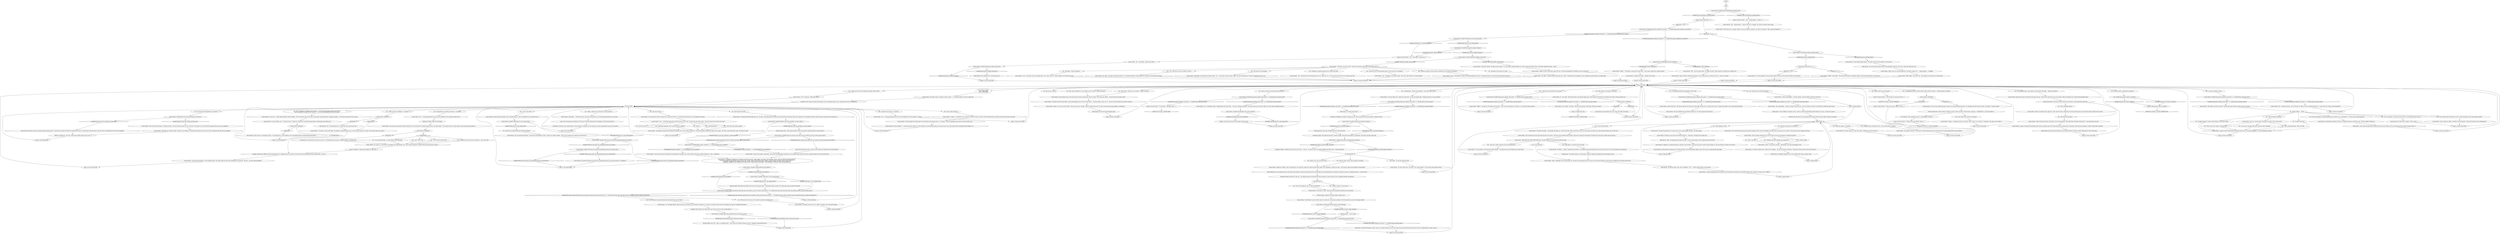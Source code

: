 # PLAZA / GASTON
# Florid and jolly, Gaston Martin is standing in a sunspot and loudly eating a giant ham sandwich.
# ==================================================
digraph G {
	  0 [label="START"];
	  1 [label="input"];
	  2 [label="Gaston Martin: Variable[\"plaza.rene_guardbooth_branc_said_its_do_or_die\"]"];
	  3 [label="Variable[\"plaza.rene_guardbooth_branc_said_its_do_or_die\"]", shape=diamond];
	  4 [label="!(Variable[\"plaza.rene_guardbooth_branc_said_its_do_or_die\"])", shape=diamond];
	  5 [label="Gaston Martin: IsKimHere()"];
	  6 [label="IsKimHere()", shape=diamond];
	  7 [label="!(IsKimHere())", shape=diamond];
	  8 [label="Gaston Martin: \"It is what it is, part of life really,\" he mumbles, only half-listening to you. \"But to know someone for 79 years, then one day they're just *gone*...\""];
	  9 [label="You: \"Tell me.\""];
	  10 [label="Gaston Martin: Variable[\"yard.hanged_boots_soles_inspected\"]"];
	  11 [label="Variable[\"yard.hanged_boots_soles_inspected\"]", shape=diamond];
	  12 [label="!(Variable[\"yard.hanged_boots_soles_inspected\"])", shape=diamond];
	  13 [label="Physical Instrument: Of course he didn't, flowers are for pansies. Stop wasting time with them."];
	  14 [label="You: \"Bye for now.\" [Leave.]"];
	  15 [label="You: \"Icebreaker, I plough through every ice sheet on my path.\""];
	  16 [label="Jump to: [Jeannie HUB]"];
	  17 [label="René Arnoux: \"You always confused her, couldn't let us be happy...\" He says with heavy resentment. \"Seduced her with your fancy words and *pastries*.\""];
	  18 [label="Gaston Martin: He looks at you for a moment and then speaks quietly. \"I took them for myself. Took them to remember that old cunt. Nobody knew him better than I did, and I want to remember that old cunt by something.\""];
	  19 [label="Jump to: [Gaston main HUB]"];
	  20 [label="Empathy: He finds comfort in the thought."];
	  21 [label="Gaston Martin: Gaston glumly stares at the shot put ball. Several seconds pass. Then he speaks: \"It's too late now, officer... you got back too late. René is gone.\""];
	  22 [label="Gaston Martin: \"The prick survived all the bullets, swords and explosions just to die of a heart attack...\" He sighs deeply. \"Ironic, isn't it -- even his own bitter little heart couldn't stand him.\""];
	  23 [label="You: \"Hey, I said I wouldn't do it, but I found you a new *boule*.\" (Hold out the ball.)"];
	  24 [label="You: \"It really wasn't bad.\""];
	  25 [label="Gaston Martin: He stares at you, aghast. \"What a waste...\""];
	  26 [label="René Arnoux: \"I don't mean to keep Gaston's tongue from your rectum, officer, but do you actually have any *police* business with us?\""];
	  27 [label="Gaston Martin: \"Ugh... thank you, officer.\" He looks at you with disgust. \"Please tell me there wasn't anything else?\""];
	  28 [label="Gaston Martin: Variable[\"plaza.gaston_altgreet_rene_dead\"]  or  Variable[\"plaza.rene_know_dead\"]"];
	  29 [label="Variable[\"plaza.gaston_altgreet_rene_dead\"]  or  Variable[\"plaza.rene_know_dead\"]", shape=diamond];
	  30 [label="!(Variable[\"plaza.gaston_altgreet_rene_dead\"]  or  Variable[\"plaza.rene_know_dead\"])", shape=diamond];
	  31 [label="You: (Whisper.) \"Kim, cheating in sports is *unacceptable*. I got this.\""];
	  32 [label="Reaction Speed: A glimmer of respect flashes in René's eyes."];
	  33 [label="Jump to: [Gaston main HUB]"];
	  34 [label="Gaston Martin: IsKimHere()"];
	  35 [label="IsKimHere()", shape=diamond];
	  36 [label="!(IsKimHere())", shape=diamond];
	  37 [label="Inland Empire: He will never play pétanque again."];
	  38 [label="Gaston main HUB"];
	  39 [label="Gaston Martin: \"René and I were both by her bedside when she...\" He pauses, searching for the right word."];
	  40 [label="René Arnoux: \"Died,\" he sharply fills the silence and adds: \"No use sugar-coating it. Won't bring her back, will it now?\""];
	  41 [label="You: \"Why do you think she was indecisive?\""];
	  42 [label="You: \"That's a bit odd.\""];
	  43 [label="You: \"I offer my sincere condolences.\" (Conclude.)"];
	  44 [label="Jump to: [The Dead Renés]"];
	  45 [label="Jump to: [Gaston main HUB]"];
	  46 [label="You: \"I suggest naming it 'Gaston's Shit Sandwich', that's what I think.\""];
	  47 [label="Jump to: [Gaston main HUB]"];
	  48 [label="Gaston Martin: \"FUCK OFF, it's mine!\" He jerks away, immediately startled by his own reaction."];
	  49 [label="Perception (Sight): The sandwich looks like a culinary wonder, well made and abundant in components. The author sure knew their craft."];
	  50 [label="Reaction Speed: ... and it's gone."];
	  51 [label="Gaston Martin: CancelTask(\"TASK.ask_rene_about_the_photograph_found_in_his_booth_canceled\")--[[ Variable[ ]]"];
	  52 [label="Gaston Martin: \"We knew her, alright...\" His friendly face lights up. \"Lived on the same street our entire lives, just two houses apart. The three of us have been best friends since we were four.\""];
	  53 [label="René Arnoux: \"We were just boys, then. This was different. *You*...\" The tall veteran looks at you and nods."];
	  54 [label="René Arnoux: \"No point starting this all over again, for the thousandth and the first time. Especially when we have company.\" He turns to you: \"Officer?\""];
	  55 [label="Gaston Martin: \"Guess he was about to head home, 'cause when the dockworkers found him he was wearing civilian clothes and not the cockatoo uniform I saw him in all the time.\""];
	  56 [label="Gaston Martin: \"Well, you took one of them.\" He shakes his head. \"Still can't believe he gave it to you, but that's how rigid he was. Once the offer carelessly left his lips it was irrefutable...\""];
	  57 [label="Gaston Martin: \"Maybe it's time to slow down, enjoy life a bit?\" He smiles apologetically. \"Anything I can do to assist you?\""];
	  58 [label="Gaston Martin: \"I guess it doesn't really matter anymore. You do what you have to, like the rest of us... So how can I help?\""];
	  59 [label="Gaston Martin: \"Oh, okay...\" He seems to edge away from you. \"It's perfectly alright. No harm done and it's really none of my business anyway.\""];
	  60 [label="Gaston Martin: Variable[\"plaza.gaston_altgreet_rene_dead\"]  or  Variable[\"plaza.rene_know_dead\"]"];
	  61 [label="Variable[\"plaza.gaston_altgreet_rene_dead\"]  or  Variable[\"plaza.rene_know_dead\"]", shape=diamond];
	  62 [label="!(Variable[\"plaza.gaston_altgreet_rene_dead\"]  or  Variable[\"plaza.rene_know_dead\"])", shape=diamond];
	  63 [label="Gaston Martin: \"No,\" he replies quickly. \"René was the most stubborn man in Revachol. Nothing you or I could say would ever *push* him to do anything. The man was completely immovable.\""];
	  64 [label="You: \"You're right, that's none of our business.\""];
	  65 [label="Kim Kitsuragi: \"That was nice,\" the lieutenant smiles. \"A small thing for us, but invaluable to him. He probably didn't even know René had the photo.\""];
	  66 [label="Gaston Martin: \"I just don't know anymore... about anything really.\" He slowly shakes his head, then remembers your presence. \"But you... you must need something?\""];
	  67 [label="You: \"Wait, Insulindian Lillies?\""];
	  68 [label="Jump to: [Gaston Martin: \"\"Life... *mnjam-mnjam*... doesn't n...\"]"];
	  69 [label="Gaston Martin: \"I have really outdone myself...\" He takes a bite out of his sandwich. \"This is divine.\""];
	  70 [label="Gaston Martin: \"It... isn't right.\" The old man doesn't even bother looking away. \"René wanted to be buried in his uniform. But I guess it doesn't matter now...\""];
	  71 [label="Jump to: [Gaston main HUB]"];
	  72 [label="Logic: You're not gonna get anything out of this guy. If the old carabineer knew something, it will be buried with him."];
	  73 [label="Jump to: [Gaston Martin: \"\"Let me think...\" He looks at the c...\"]"];
	  74 [label="You: \"So you both know her?\""];
	  75 [label="You: \"Sorry, but I *really* wanted to just ask some questions.\""];
	  76 [label="Gaston Martin: \"Heck,\" he says with a chuckle. \"*Technically* we're both still engaged to her.\""];
	  77 [label="Gaston Martin: \"Of course, officer,\" he says with a smile. \"Memories are all we have left.\""];
	  78 [label="You: \"Something mean?\""];
	  79 [label="Inland Empire: Host almighty, he's a total bummer now!"];
	  80 [label="Gaston Martin: Variable[\"TASK.report_to_the_tribunal_done\"]"];
	  81 [label="Variable[\"TASK.report_to_the_tribunal_done\"]", shape=diamond];
	  82 [label="!(Variable[\"TASK.report_to_the_tribunal_done\"])", shape=diamond];
	  83 [label="Jump to: [Gaston main HUB]"];
	  84 [label="You: \"The fuel oil was an environmental hazard. I had to get rid of it somehow.\""];
	  85 [label="You: \"Do you think our conversation about his job pushed him to go out there?\""];
	  86 [label="Jump to: [Gaston main HUB]"];
	  87 [label="Jump to: [Gaston main HUB]"];
	  88 [label="Gaston Martin: \"I'm sorry, officer, I just...\" He dries his eyes. \"Thank you, *thank you* for this little memorabilia. It really means the world to me.\""];
	  89 [label="You: \"I'm not afraid of dying -- I'm only afraid of not really living.\""];
	  90 [label="Gaston Martin: \"Yes?\" he looks up. \"What about, René?\""];
	  91 [label="Inland Empire: But you feel the dried flower in your hand somehow still *does* matter. Although not to this sad old man."];
	  92 [label="Gaston Martin: \"It is such a pleasure to see you again, officer. How may I aid the Citizens Militia on this fine day?\""];
	  93 [label="You: \"Tell me, what do you know about the dead man?\""];
	  95 [label="Gaston Martin: \"Life... *mnjam-mnjam*... doesn't need to be a struggle.\" He covers his mouth to hide a burp."];
	  96 [label="Jump to: [The Dead Renés]"];
	  97 [label="Jump to: [Gaston Martin: \"\"What do you mean, officer?\" He loo...\"]"];
	  98 [label="Gaston Martin: \"Departed,\" his partner finishes his sentence, then chuckles: \"Until the very end she couldn't decide between us. The most indecisive woman I've ever met.\""];
	  99 [label="Composure: He is trying to retain his jolly façade, but the underlying sadness casts a deep shadow over his wrinkled face."];
	  100 [label="Gaston Martin: \"I repeat -- an *absolute* cunt.\" He turns to look at the crater. \"Even his old army buddies didn't want him around. He was like an old viper.\""];
	  101 [label="Gaston Martin: \"Oh... sorry, officer... What do you want?\""];
	  102 [label="Jump to: [Gaston main HUB]"];
	  103 [label="Gaston Martin: \"Oh...\" He doesn't look up. \"Good. Good for you, officer. I'm just wondering if René ever... never mind. Can I help you with something?\""];
	  104 [label="Reaction Speed: Wait... did he push himself to prove he can pull his weight and doesn't need hand-outs?"];
	  105 [label="Perception (Smell): And *then* it hits you -- the brilliant bastard has drenched the entire sandwich in honey mustard. That's incredibly decadent. And delicious."];
	  106 [label="Gaston Martin: \"Sweet sweet Jeannie...\" He nods, smiling. \"Ask away officer, I knew her all my life.\""];
	  107 [label="You: \"Why didn't he like them?\""];
	  108 [label="Gaston Martin: \"She died of pneumonia two winters ago. It was a quiet passage. Peaceful.\" He smiles faintly."];
	  109 [label="Gaston Martin: \"She was always leaving one of us for the other, but never long enough to actually get married.\""];
	  110 [label="You: \"Was he really that bad?\""];
	  111 [label="You: \"How did he die exactly?\""];
	  112 [label="Gaston Martin: Variable[\"plaza.ene_took_the_setting_sun_from_rene\"]"];
	  113 [label="Variable[\"plaza.ene_took_the_setting_sun_from_rene\"]", shape=diamond];
	  114 [label="!(Variable[\"plaza.ene_took_the_setting_sun_from_rene\"])", shape=diamond];
	  115 [label="Jump to: [The Dead Renés]"];
	  116 [label="Jump to: [Gaston main HUB]"];
	  117 [label="Jump to: [Gaston main HUB]"];
	  118 [label="You: \"Looks delicious.\" (Point to the sandwich.) \"Can I have a bite of that?\""];
	  119 [label="Electrochemistry: You can barely hear him. The sweet smell of pickles in harmony with garlic butter and marinated onions emanating from the sandwich is driving your mind in a singular direction -- it must be yours."];
	  120 [label="You: \"Firewalker. I walk in the flames.\""];
	  121 [label="Jump to: [The Dead Renés]"];
	  122 [label="You: \"The irony isn't lost on me, but I wanted to ask about something else.\""];
	  123 [label="Jump to: [Gaston Martin: \"\"What do you mean, officer?\" He loo...\"]"];
	  124 [label="Gaston Martin: Variable[\"plaza.gaston_endurance_hunger_\"]"];
	  125 [label="Variable[\"plaza.gaston_endurance_hunger_\"]", shape=diamond];
	  126 [label="!(Variable[\"plaza.gaston_endurance_hunger_\"])", shape=diamond];
	  127 [label="Jump to: [Empathy: \"Despite their differences these men...\"]"];
	  128 [label="You: \"Nothing wrong with weighing your options first.\""];
	  129 [label="Gaston Martin: Variable[\"plaza.gaston_altgreet_tribunal\"]"];
	  130 [label="Variable[\"plaza.gaston_altgreet_tribunal\"]", shape=diamond];
	  131 [label="!(Variable[\"plaza.gaston_altgreet_tribunal\"])", shape=diamond];
	  132 [label="You: \"Shame, I didn't get to ask him how to turn back time.\""];
	  133 [label="Gaston Martin: \"She was René's first girl, back when the prick was sixteen.\" He looks at the carabineer almost gently. \"They were courting till he decided he'd rather die for some great *idéal* than just be hap---\""];
	  134 [label="Gaston Martin: \"Oh, officer...\" Gaston is unfazed by the outburst. \"It already got ugly nearly eighty years ago when the three of us were just learning to walk and talk.\""];
	  135 [label="Pain Threshold: A quick grimace of pain passes over René's features, but he immediately regains control. His face now a dispassionate mask again."];
	  136 [label="Gaston Martin: IsKimHere()"];
	  137 [label="IsKimHere()", shape=diamond];
	  138 [label="!(IsKimHere())", shape=diamond];
	  139 [label="Gaston Martin: \"We all got to go some time, officer. Everyone I love is already there. Probably waiting for me.\" He smiles faintly. \"I'm not afraid to die. It's been a good run and I really miss my friends...\""];
	  140 [label="Gaston Martin: Variable[\"plaza.gaston_altgreet_rene_dead\"]  or  Variable[\"plaza.rene_know_dead\"]"];
	  141 [label="Variable[\"plaza.gaston_altgreet_rene_dead\"]  or  Variable[\"plaza.rene_know_dead\"]", shape=diamond];
	  142 [label="!(Variable[\"plaza.gaston_altgreet_rene_dead\"]  or  Variable[\"plaza.rene_know_dead\"])", shape=diamond];
	  143 [label="Gaston Martin: Variable[\"plaza.gaston_altgreet_rene_dead\"]  or  Variable[\"plaza.rene_know_dead\"]"];
	  144 [label="Variable[\"plaza.gaston_altgreet_rene_dead\"]  or  Variable[\"plaza.rene_know_dead\"]", shape=diamond];
	  145 [label="!(Variable[\"plaza.gaston_altgreet_rene_dead\"]  or  Variable[\"plaza.rene_know_dead\"])", shape=diamond];
	  146 [label="Gaston Martin: \"Apocalypse?\" He backs away, visibly worried. \"I uh... I don't know, what this means, officer. I'm sorry. But thank you! I'm here to cooperate any way I can.\""];
	  147 [label="Gaston Martin: Variable[\"plaza.gaston_perceptionsight_sandwich\"]"];
	  148 [label="Variable[\"plaza.gaston_perceptionsight_sandwich\"]", shape=diamond];
	  149 [label="!(Variable[\"plaza.gaston_perceptionsight_sandwich\"])", shape=diamond];
	  150 [label="You: \"Please, man, can I just have a bite?\""];
	  151 [label="Logic: Did he feel like he *has* to prove he can still pull his weight? Doesn't need hand-outs?"];
	  152 [label="Gaston Martin: IsKimHere()"];
	  153 [label="IsKimHere()", shape=diamond];
	  154 [label="!(IsKimHere())", shape=diamond];
	  155 [label="You: \"I want to go over few more things about René, if that's okay?\""];
	  156 [label="Kim Kitsuragi: The lieutenant gives you a long, slow shake of his head."];
	  157 [label="Gaston Martin: \"She could never make up her mind about anything. What to have for breakfast, favourite colour or which one of us to marry.\" The look in his eyes is happy and distant."];
	  158 [label="You: \"Some right-wing royalist slogan?\""];
	  159 [label="Gaston Martin: \"'In Guillaume's time you'd have been shot without a trial'. That's what he said to me.\" The old man gathers himself and wipes his eyes again. \"He lived a cunt and he died a cunt. Let's leave it at that.\""];
	  160 [label="Jump to: [Gaston main HUB]"];
	  161 [label="Gaston Martin: \"Yes, yes... and the taste?\" He leans even closer. \"How was the taste?\""];
	  162 [label="You: \"Taste? I just ate it, forgot to check the taste.\""];
	  163 [label="You: \"*Please*, friend, let's just share it.\""];
	  164 [label="Gaston Martin: Variable[\"XP.gaston_said_rene_guardjob_is_evrarts_charity\"]"];
	  165 [label="Variable[\"XP.gaston_said_rene_guardjob_is_evrarts_charity\"]", shape=diamond];
	  166 [label="!(Variable[\"XP.gaston_said_rene_guardjob_is_evrarts_charity\"])", shape=diamond];
	  167 [label="Physical Instrument: Doesn't matter?! Integrity in sports *doesn't matter*?! Hold me back, sonny-Jim... GODDAMNIT, it's *all* that matters!!!"];
	  168 [label="Gaston Martin: The old man stares at the flower, then sighs and says: \"René wasn't really what you'd call a botanist, officer. And believe me, he didn't like Insulindian Lilies.\""];
	  169 [label="Gaston Martin: \"I uh...\" He rubs his chin, not knowing what to say. \"That's nice. Uh... If I'm in your way, I'll move! Or can I help in any way?\""];
	  170 [label="Jump to: [Gaston Martin: \"\"Oh? The goal is to throw your *bou...\"]"];
	  171 [label="René Arnoux: He suddenly remembers *you* are still there, falls silent, and turns away."];
	  172 [label="You: \"Gone? Gone where?\""];
	  173 [label="Gaston Martin: \"Yes. I... I loved that angry prick. He didn't deserve it, but I did.\" He wipes his eyes with a sleeve. \"You know what his last words to me were?\""];
	  174 [label="Kim Kitsuragi: \"Yes.\" The lieutenant nods. \"We are both very sorry for your loss.\""];
	  175 [label="Gaston Martin: Variable[\"plaza.gaston_altgreet_rene_dead\"]  or  Variable[\"plaza.rene_know_dead\"]"];
	  176 [label="Variable[\"plaza.gaston_altgreet_rene_dead\"]  or  Variable[\"plaza.rene_know_dead\"]", shape=diamond];
	  177 [label="!(Variable[\"plaza.gaston_altgreet_rene_dead\"]  or  Variable[\"plaza.rene_know_dead\"])", shape=diamond];
	  178 [label="You: \"I wanted to ask you about the Union again.\""];
	  179 [label="You: \"Okay... I'm not that hungry anyway.\""];
	  180 [label="Reaction Speed: That means the uniform could still be in the guard booth -- something to keep in mind if you *really* plan to give yourself to Revachol."];
	  181 [label="Gaston Martin: \"Guess he was about to head home. The dockworkers found him in his civilian clothes and not the cockatoo uniform you... ugh... confiscated.\""];
	  182 [label="Gaston Martin: IsKimHere()"];
	  183 [label="IsKimHere()", shape=diamond];
	  184 [label="!(IsKimHere())", shape=diamond];
	  185 [label="You: \"Where is René?\"\n\"Wait, is René dead?\"\n\"Wait, is René dead?\""];
	  186 [label="You: \"Sounds like this is between you two. I have other matters to address.\""];
	  187 [label="You: Do not intervene."];
	  188 [label="Jeannie HUB"];
	  189 [label="Jump to: [The Dead Renés]"];
	  190 [label="Gaston Martin: \"Ghost of the past.\" The old man removes his hat and sea wind ruffles his grey hair. \"Everyone in this story is already dead, officer. I don't wanna talk about them.\""];
	  191 [label="Gaston Martin: \"Uh... *everything* really. I probably knew him better than...\" He stops, realizing something. \"You meant the teacup in the tree, didn't you? I don't know anything about him.\""];
	  192 [label="You: \"It was (*burp*) great! Nutritious as fuck! I could go all night on one of these pocket rockets!\""];
	  193 [label="Gaston Martin: \"I guess you don't really need taste buds for police work.\" He looks disappointed. \"Is there anything else, officer?\""];
	  194 [label="René Arnoux: \"The only one you have.\""];
	  195 [label="Gaston Martin: \"Oh...\" He glances at the burnt writing. \"Of course. I didn't think of it. Good job officer!\""];
	  196 [label="Gaston Martin: \"I'm glad to assist you if I can, officer,\" he replies, voice tired and breaking."];
	  197 [label="Jump to: [Gaston main HUB]"];
	  198 [label="Gaston Martin: \"Let me see...\" Gaston takes the photo, hands trembling. \"This was 60 years ago! We all went to that parade. Young René looks so happy and Jeannie...\" Eyes blurry with tears, he has to stop."];
	  199 [label="Empathy: Despite their differences these men played such a significant part in each other's lives that now that one of them is gone, the other feels... just lost."];
	  200 [label="You: \"I don't want to die.\""];
	  201 [label="Gaston Martin: Variable[\"TASK.report_to_the_tribunal_done\"]"];
	  202 [label="Variable[\"TASK.report_to_the_tribunal_done\"]", shape=diamond];
	  203 [label="!(Variable[\"TASK.report_to_the_tribunal_done\"])", shape=diamond];
	  204 [label="Gaston Martin: \"Hello, officer.\" He turns to you. \"How might I be of assistance on this fine day?\""];
	  205 [label="You: \"Hey, Gaston. No comment on the duds?\""];
	  206 [label="You: \"You mentioned Jeanne-Marie Beaulieu. Who is that?\""];
	  207 [label="You: \"What happened to her?\""];
	  208 [label="The Dead Renés"];
	  209 [label="Perception (Sight): In addition to the obvious slice of ham -- a fat one -- you notice a brim of a tomato peeking from below. And... is that mayonnaise?"];
	  210 [label="Gaston Martin: Variable[\"plaza.rene_reaction_rene_died_cause_he_wanted_to_prove_he_doesnt_need_charity\"]"];
	  211 [label="Variable[\"plaza.rene_reaction_rene_died_cause_he_wanted_to_prove_he_doesnt_need_charity\"]", shape=diamond];
	  212 [label="!(Variable[\"plaza.rene_reaction_rene_died_cause_he_wanted_to_prove_he_doesnt_need_charity\"])", shape=diamond];
	  213 [label="Jump to: [The Dead Renés]"];
	  214 [label="Conceptualization: Aeons ago. Probably when you were still a child."];
	  215 [label="Gaston Martin: \"It is what it is... part of life,\" he mumbles, only half-listening to you. \"But to know someone for 79 years, then one day they're just *gone*...\""];
	  216 [label="You: \"I'm not afraid of death either.\""];
	  217 [label="You: \"What are the rules of this game?\""];
	  218 [label="Jump to: [Jeannie HUB]"];
	  219 [label="Gaston Martin: \"*Mon dieu*, officer!\" He looks at your wounds. \"It is worse than I thought! Believe me, I know all about that kind of pain, I've had hip trouble for the past... week.\""];
	  220 [label="Gaston Martin: His voice trembles. \"...a-and she never lost sight of it. And I thought if the most beautiful being in the world can love him, then there must be something worth holding on to...\""];
	  221 [label="Jump to: [Gaston main HUB]"];
	  222 [label="Jump to: [Gaston main HUB]"];
	  223 [label="Gaston Martin: Variable[\"plaza.rene_reaction_rene_died_cause_he_wanted_to_prove_he_doesnt_need_charity\"]  or  Variable[\"plaza.rene_logic_rene_died_cause_he_wanted_to_prove_he_doesnt_need_charity\"]"];
	  224 [label="Variable[\"plaza.rene_reaction_rene_died_cause_he_wanted_to_prove_he_doesnt_need_charity\"]  or  Variable[\"plaza.rene_logic_rene_died_cause_he_wanted_to_prove_he_doesnt_need_charity\"]", shape=diamond];
	  225 [label="!(Variable[\"plaza.rene_reaction_rene_died_cause_he_wanted_to_prove_he_doesnt_need_charity\"]  or  Variable[\"plaza.rene_logic_rene_died_cause_he_wanted_to_prove_he_doesnt_need_charity\"])", shape=diamond];
	  226 [label="You: \"It was over so quickly I didn't get a chance to form an opinion.\""];
	  227 [label="Jump to: [The Dead Renés]"];
	  228 [label="Gaston Martin: Variable[\"plaza.gaston_greeting_done\"]"];
	  229 [label="Variable[\"plaza.gaston_greeting_done\"]", shape=diamond];
	  230 [label="!(Variable[\"plaza.gaston_greeting_done\"])", shape=diamond];
	  231 [label="Jump to: [Gaston main HUB]"];
	  232 [label="Jump to: [Gaston main HUB]"];
	  233 [label="Gaston Martin: \"Actually never mind... Wouldn't be the same...\""];
	  234 [label="Jump to: [Gaston main HUB]"];
	  235 [label="Gaston Martin: \"Well... technically *you* stole her from *me*, because we'd been pretty close ever since you two had that falling out over the ink you spilled over her pretty yellow dress...\""];
	  236 [label="Gaston Martin: \"The prick is gone,\" he replies, trying to smile. \"I... I can barely believe it, but he's really gone.\""];
	  237 [label="Gaston Martin: \"Well, officer, what did you think?\" The jolly man leans forward, excited to hear your opinion."];
	  238 [label="You: \"You're not hearing me, man. I *need* the sandwich!\""];
	  239 [label="You: \"I'm obliged by the law to tell you there's been a breach of *ethics*.\" (Wink and point to the balls.)"];
	  240 [label="Gaston Martin: \"Oh, uh... Well thank you, officer. It certainly lightened the mood.\" He laughs nervously. \"Very cosy, like a little street fair almost.\""];
	  241 [label="Jump to: [The Dead Renés]"];
	  242 [label="Gaston Martin: \"What is... actually never mind.\" He smiles a clever smile \"I'm sure there's *something* I can help you with, officer.\""];
	  243 [label="Rhetoric: Teacup? Oh, because of the ceramic armour. Clever."];
	  244 [label="Jump to: [Gaston main HUB]"];
	  245 [label="René Arnoux: \"Do not *defile* her memory, Gaston.\" There's an almost imperceptibly small tremble in his voice. \"Let her rest in peace.\""];
	  246 [label="René Arnoux: \"You stole her from me,\" René repeats, trying to steady his breathing and still clutching his chest."];
	  247 [label="Gaston Martin: Variable[\"TASK.light_graffito_on_fire_done\"]"];
	  248 [label="Variable[\"TASK.light_graffito_on_fire_done\"]", shape=diamond];
	  249 [label="!(Variable[\"TASK.light_graffito_on_fire_done\"])", shape=diamond];
	  250 [label="Gaston Martin: \"Officer...\" he looks up, all wrinkled, old and small. \"I just can't do this right now. The Union... it just doesn't matter anymore.\""];
	  251 [label="You: \"It was a sandwich, I don't know what to tell you. I was hungry and now I'm not.\""];
	  252 [label="Gaston Martin: Variable[\"plaza.gaston_altgreet_rene_dead\"]  or  Variable[\"plaza.gaston_altgreet_rene_uniform\"]"];
	  253 [label="Variable[\"plaza.gaston_altgreet_rene_dead\"]  or  Variable[\"plaza.gaston_altgreet_rene_uniform\"]", shape=diamond];
	  254 [label="!(Variable[\"plaza.gaston_altgreet_rene_dead\"]  or  Variable[\"plaza.gaston_altgreet_rene_uniform\"])", shape=diamond];
	  255 [label="firstsandwich"];
	  256 [label="You: \"That he's sorry?\""];
	  257 [label="You: \"I'm pretty much on my wait out myself too... can't wait to die!\""];
	  258 [label="Jump to: [Gaston Martin: \"\"Oh... sorry, officer... What do yo...\"]"];
	  259 [label="Gaston Martin: \"This... this isn't right, officer.\" He shakes his head. \"René wanted to be buried in his uniform, but...\""];
	  260 [label="Gaston Martin: \"Officer...\" The jolliness is gone from Gaston's face. \"Care to play a game with a lonely old man?\""];
	  261 [label="Gaston Martin: \"Oh, sweet Jeannie...\" He gets a dreamy look in his eyes. \"She was the finest woman in all of Revachol. Maybe the entire world.\""];
	  262 [label="Gaston Martin: \"Sure, officer.\" He nods. \"It's better for  René's flickering ticker too. Not that he'd ever admit anything there needs tinkering.\""];
	  263 [label="You: \"Do you know what happened to his medals?\""];
	  264 [label="Gaston Martin: Variable[\"plaza.gaston_altgreet_third_day\"]"];
	  265 [label="Variable[\"plaza.gaston_altgreet_third_day\"]", shape=diamond];
	  266 [label="!(Variable[\"plaza.gaston_altgreet_third_day\"])", shape=diamond];
	  267 [label="You: \"Policeman of the state yet to come.\""];
	  268 [label="You: \"Very nourishing. Thank you!\""];
	  269 [label="Reaction Speed: 'Do or die -- there is no middle ground' -- that's what you told René. Perhaps he wasn't *completely* immovable after all?"];
	  270 [label="You: \"Something forgettable, like 'See you tomorrow' probably?\""];
	  271 [label="You: \"Let's talk some more about Jeanne-Marie.\""];
	  272 [label="Jump to: [Jeannie HUB]"];
	  273 [label="Gaston Martin: \"Sure, officer.\" He smiles. \"They are the good guys around here. What do you need?\""];
	  274 [label="You: \"What? Was he killed during the mercenary tribunal?\""];
	  275 [label="Gaston Martin: Variable[\"TASK.report_to_the_tribunal_done\"]"];
	  276 [label="Variable[\"TASK.report_to_the_tribunal_done\"]", shape=diamond];
	  277 [label="!(Variable[\"TASK.report_to_the_tribunal_done\"])", shape=diamond];
	  278 [label="You: \"Too bad René's gone, I was hoping to ask him about May bells...\" (Hold out the flower.)"];
	  279 [label="Gaston Martin: \"I guess in the end the Insulindian Lillies were just another piece of the Old Insulinde, the royalists had to surrender to the Mazovian insurgents. It doesn't really matter anymore.\""];
	  280 [label="Gaston Martin: \"Officer!\" He exclaims. \"The mere sight of police in Martinaise makes me feel safer already. How can I help you?\""];
	  281 [label="René Arnoux: \"Yes, that's what you need, Gaston. More padding on that fat ass of yours. I hope your heart gives out.\""];
	  282 [label="Endurance: No worries, just a small setback. *Movere tempore*, kingsman. For the tenacious no road is impassable. Just got to stay moving."];
	  283 [label="You: \"Did you love him?\""];
	  284 [label="Gaston Martin: Gaston sighs and mumbles, more to himself than you: \"Hell, most likely. He was an absolute cunt...\""];
	  285 [label="Gaston Martin: \"*Mon dieu*, you set it on fire!\" He looks at the plaza. \"What kind of a policeman are you?\""];
	  286 [label="Jump to: [Gaston main HUB]"];
	  287 [label="You: \"Truly a masterpiece of modern gastronomy. Or should I say... *GASTONomy*.\" (Give the man an approving wink.)"];
	  288 [label="You: \"*Very* nourishing indeed.\" (Rub your belly.)"];
	  289 [label="Gaston Martin: DayCount() >= 5"];
	  290 [label="DayCount() >= 5", shape=diamond];
	  291 [label="!(DayCount() >= 5)", shape=diamond];
	  292 [label="René Arnoux: \"When the dissidents come to *rape* our country, he hides, but try to get a bite of his dear sandwich and he gets claws? You're a special kind of a vermin, Gaston.\""];
	  293 [label="Gaston Martin: \"Sorry, officer, I'm sorry, I didn't mean it in a bad way,\" he continues cautiously. \"But the sandwich is mine, I'm not gonna share it.\""];
	  294 [label="Gaston Martin: \"Believe me, officer, I wish I could help you, but I need this sandwich to keep my blood sugar stable.\" He's squirming, avoiding your gaze. \"In my age you need to pay attention to these things.\""];
	  295 [label="secondsandwich"];
	  296 [label="You: \"Don't be a dick, Gaston, there's plenty for everyone.\""];
	  297 [label="Gaston Martin: \"Oh, that's good, that's very good.\" He's visibly relieved. \"You must have other business then?\""];
	  298 [label="Empathy: He has doubts, but right now he just wants to move on and not think about it."];
	  299 [label="Gaston Martin: Variable[\"plaza.rene_reaction_respect_flashing\"]"];
	  300 [label="Variable[\"plaza.rene_reaction_respect_flashing\"]", shape=diamond];
	  301 [label="!(Variable[\"plaza.rene_reaction_respect_flashing\"])", shape=diamond];
	  302 [label="Kim Kitsuragi: \"We are both very sorry for your loss,\" the lieutenant bows his head. \"Death of a friend is a terrible thing.\""];
	  303 [label="Gaston Martin: \"Oh, he would have liked that.\" The old man slowly shakes his head. \"Violent lives ending violently... That's how he wanted to go. Sadly it was not the case.\""];
	  304 [label="Jump to: [Gaston main HUB]"];
	  305 [label="René Arnoux: \"AND THEN YOU STOLE HER FROM ME!\" He jerks forward, but then grabs his chest and stops."];
	  306 [label="Gaston Martin: \"We've hated each other our entire lives. So much in fact that...\" He falls silent and looks at you, eyes filling up with tears."];
	  307 [label="You: \"Women, right?\""];
	  308 [label="Gaston Martin: \"His angry little heart finally gave out.\" He sighs. \"The dockworkers found him in the guard booth this morning. Wasn't even supposed to be working for another week, but he just had to prove how tough he is...\""];
	  309 [label="Jump to: [Gaston main HUB]"];
	  310 [label="You: \"Hey, Gaston, I found you a new *boule*.\" (Hold out the ball.)"];
	  311 [label="Gaston Martin: \"Keep it, it's not even a real *boule*.\" He waves you away. \"Besides, it doesn't really matter now. I've never seen anyone else play pétanque in Martinaise.\""];
	  312 [label="Gaston Martin: Variable[\"plaza.gaston_altgreet_rene_dead\"]  or  Variable[\"plaza.rene_know_dead\"]"];
	  313 [label="Variable[\"plaza.gaston_altgreet_rene_dead\"]  or  Variable[\"plaza.rene_know_dead\"]", shape=diamond];
	  314 [label="!(Variable[\"plaza.gaston_altgreet_rene_dead\"]  or  Variable[\"plaza.rene_know_dead\"])", shape=diamond];
	  315 [label="Gaston Martin: Variable[\"cargo.guardbooth_took_uniform\"]"];
	  316 [label="Variable[\"cargo.guardbooth_took_uniform\"]", shape=diamond];
	  317 [label="!(Variable[\"cargo.guardbooth_took_uniform\"])", shape=diamond];
	  318 [label="Gaston Martin: Variable[\"TASK.ask_rene_about_the_photograph_found_in_his_booth\"]"];
	  319 [label="Variable[\"TASK.ask_rene_about_the_photograph_found_in_his_booth\"]", shape=diamond];
	  320 [label="!(Variable[\"TASK.ask_rene_about_the_photograph_found_in_his_booth\"])", shape=diamond];
	  321 [label="Gaston Martin: \"Mhmh,\" he replies with a slight nod. \"That's their old name, dating back to the time of kings and crests and all that other stuff he loved so much.\""];
	  322 [label="Gaston Martin: DayCount() == 2"];
	  323 [label="DayCount() == 2", shape=diamond];
	  324 [label="!(DayCount() == 2)", shape=diamond];
	  325 [label="Gaston Martin: \"I'll be with you in a moment, officer. Let me just finish my sandwich.\" He nods to his partner. \"Talk to angry old René first.\""];
	  326 [label="Jump to: [plaza.gaston_rhetoric_sandwich]"];
	  327 [label="Authority: His tone lacks its usual intensity, like he doesn't feel he has the right to speak on the matter."];
	  328 [label="Gaston Martin: \"It's okay, officer.\" He smooths his white whiskers. \"You might have just saved René from a heart attack.\""];
	  329 [label="Jump to: [Gaston main HUB]"];
	  330 [label="Jump to: [Gaston main HUB]"];
	  331 [label="You: \"Old people die, you better get ready too.\" (Conclude.)"];
	  332 [label="Gaston Martin: \"Sometimes I thought he was wearing it just to piss me off.\" Gaston smiles a sad smile. \"Now the joke's on him, 'cause he's gonna be buried without it.\"\n\"Sometimes I thought he was wearing it just to piss me off.\" Gaston stares at the uniform you're wearing. \"Guess the joke's on him now. Won't even be buried in it.\"\n\"Sometimes I thought he was wearing it just to piss me off.\" Gaston stares at your jacket. \"Guess the joke's on him now. Won't even be buried in it.\"\n\"Sometimes I thought he was wearing it just to piss me off.\" Gaston stares at your pants. \"Guess the joke's on him now. Won't even be buried in it.\""];
	  333 [label="Jump to: [The Dead Renés]"];
	  334 [label="You: \"I uh... don't know. It was an accident. I'm sorry.\""];
	  335 [label="You: \"The herald of the apocalypse.\""];
	  336 [label="Gaston Martin: CheckEquipped(\"jacket_carabineer\")"];
	  337 [label="CheckEquipped(\"jacket_carabineer\")", shape=diamond];
	  338 [label="!(CheckEquipped(\"jacket_carabineer\"))", shape=diamond];
	  339 [label="Gaston Martin: Variable[\"plaza.reneandgaston_greeting_done\"]"];
	  340 [label="Variable[\"plaza.reneandgaston_greeting_done\"]", shape=diamond];
	  341 [label="!(Variable[\"plaza.reneandgaston_greeting_done\"])", shape=diamond];
	  342 [label="Gaston Martin: \"Yes...\" A strange expression runs across his wrinkled face, then vanishes without trace."];
	  343 [label="Gaston Martin: \"But you probably had some official business too?\" he asks and puts the hat back on."];
	  344 [label="Gaston Martin: \"Oh, okay...\" He seems to edge away from you. \"Well *I* certainly have full confidence in your competence. And the future,\" he adds quickly."];
	  345 [label="You: \"A beacon of light in the dull shores of mediocrity. You're welcome, Martinaise.\""];
	  346 [label="Kim Kitsuragi: \"No, you are not. Enforcing proper conduct in an amateur pétanque game is not something the RCM involves itself in.\" He smiles. \"It doesn't matter.\""];
	  347 [label="You: \"Here, something to remember your friend by...\" (Give him the photograph of René and the girl.)\n\"Here, something to remember your friends by...\" (Give him the photograph of René and the girl.)"];
	  348 [label="Gaston Martin: CheckEquipped(\"jacket_carabineer\")  or  CheckEquipped(\"pants_carabineer\")"];
	  349 [label="CheckEquipped(\"jacket_carabineer\")  or  CheckEquipped(\"pants_carabineer\")", shape=diamond];
	  350 [label="!(CheckEquipped(\"jacket_carabineer\")  or  CheckEquipped(\"pants_carabineer\"))", shape=diamond];
	  351 [label="Gaston Martin: Variable[\"TASK.ask_rene_about_the_photograph_found_in_his_booth_done\"]"];
	  352 [label="Variable[\"TASK.ask_rene_about_the_photograph_found_in_his_booth_done\"]", shape=diamond];
	  353 [label="!(Variable[\"TASK.ask_rene_about_the_photograph_found_in_his_booth_done\"])", shape=diamond];
	  354 [label="Gaston Martin: \"There were many reasons, but mostly it was the communards. They called them 'The Bells of Revolution'.\" A sad smile passes his face."];
	  355 [label="You: Convince Gaston to relinquish his sandwich."];
	  356 [label="You: Variable[\"plaza.gaston_rhetoric_sandwich\"]"];
	  357 [label="Variable[\"plaza.gaston_rhetoric_sandwich\"]", shape=diamond];
	  358 [label="!(Variable[\"plaza.gaston_rhetoric_sandwich\"])", shape=diamond];
	  359 [label="You: \"May René rest in peace.\" (Conclude.)"];
	  360 [label="Gaston Martin: \"Real shame...\" The old man nods, eyes still on the ground. He's not really paying attention to your words."];
	  361 [label="Jump to: [Jeannie HUB]"];
	  362 [label="Gaston Martin: \"The other one I took for myself.\" He looks at you defiantly. \"No one knew him better than I did, and I want to remember that old cunt by something.\""];
	  363 [label="Gaston Martin: \"I uh...\" He rubs his chin, not knowing what to say. \"That's nice. Uh... better somehow. Can I help in any way?\""];
	  364 [label="Endurance: Suddenly you realize how hungry you are. The last time you ate must have been... god knows when."];
	  365 [label="Jump to: [Untitled hub (02)]"];
	  366 [label="Gaston Martin: \"René, tsk-tsk. It's the little pleasures. Life doesn't need to be a.... *mnjam mnjam*... a struggle.\""];
	  367 [label="Gaston Martin: \"Yes...\" A strange expression runs across his wrinkled face, when he repeats: \"in peace.\""];
	  368 [label="You: \"Easy fellows, no need for this to get ugly.\""];
	  369 [label="You: \"Thanks for sharing.\" (Conclude.)"];
	  370 [label="Rhetoric: Strange how  *old cunt* sounds almost gentle when he says it now."];
	  371 [label="Gaston Martin: \"The only people who could stand to be around him were Jeannie and me...\" He pauses. \"She saw something in him when we were just kids, and...\""];
	  372 [label="You: \"I ate your sandwich, Gaston.\""];
	  373 [label="Drama: Make it... *lively*!"];
	  374 [label="Gaston Martin: \"Coming from an officer of the law, this appraisal means an awful lot to me.\" He bows slightly. \"Thank you.\""];
	  375 [label="Jump to: [Gaston main HUB]"];
	  376 [label="Gaston Martin: \"I'm sorry, officer, but I really don't share food,\" he says and quickly adds: \"Nothing personal, it's just a principle.\""];
	  10900098 [label="JUMP OUT to PLAZA / GASTON CASE", shape=diamond];
	  10910092 [label="JUMP OUT to PLAZA / GASTON SANDWICH WC", shape=diamond];
	  10890029 [label="JUMP OUT to PLAZA / GASTON CHEATING", shape=diamond];
	  10900083 [label="JUMP OUT to PLAZA / GASTON CASE", shape=diamond];
	  10890046 [label="JUMP OUT to PLAZA / GASTON CHEATING", shape=diamond];
	  0 -> 1
	  1 -> 339
	  2 -> 3
	  2 -> 4
	  3 -> 269
	  4 -> 241
	  5 -> 6
	  5 -> 7
	  6 -> 346
	  7 -> 123
	  8 -> 199
	  9 -> 159
	  10 -> 11
	  10 -> 12
	  11 -> 243
	  12 -> 83
	  13 -> 107
	  13 -> 67
	  15 -> 169
	  16 -> 188
	  17 -> 171
	  18 -> 370
	  19 -> 38
	  20 -> 139
	  21 -> 22
	  22 -> 311
	  23 -> 21
	  24 -> 193
	  25 -> 375
	  26 -> 47
	  27 -> 375
	  28 -> 29
	  28 -> 30
	  29 -> 222
	  30 -> 292
	  31 -> 97
	  32 -> 293
	  33 -> 38
	  34 -> 35
	  34 -> 36
	  35 -> 302
	  36 -> 216
	  36 -> 89
	  36 -> 257
	  36 -> 200
	  37 -> 160
	  38 -> 355
	  38 -> 217
	  38 -> 205
	  38 -> 206
	  38 -> 239
	  38 -> 271
	  38 -> 14
	  38 -> 178
	  38 -> 23
	  38 -> 372
	  38 -> 310
	  38 -> 278
	  38 -> 118
	  38 -> 185
	  38 -> 155
	  38 -> 93
	  39 -> 40
	  40 -> 98
	  41 -> 157
	  42 -> 76
	  43 -> 136
	  44 -> 208
	  45 -> 38
	  46 -> 193
	  47 -> 38
	  48 -> 32
	  49 -> 147
	  50 -> 28
	  51 -> 44
	  52 -> 133
	  53 -> 54
	  54 -> 218
	  55 -> 332
	  56 -> 362
	  57 -> 45
	  58 -> 221
	  59 -> 117
	  60 -> 61
	  60 -> 62
	  61 -> 364
	  62 -> 194
	  63 -> 298
	  64 -> 242
	  65 -> 227
	  66 -> 33
	  67 -> 321
	  68 -> 95
	  69 -> 281
	  70 -> 182
	  71 -> 38
	  72 -> 282
	  73 -> 10900098
	  74 -> 52
	  75 -> 328
	  76 -> 17
	  77 -> 330
	  78 -> 159
	  79 -> 309
	  80 -> 81
	  80 -> 82
	  81 -> 129
	  82 -> 258
	  83 -> 38
	  84 -> 195
	  85 -> 63
	  86 -> 38
	  87 -> 38
	  88 -> 152
	  89 -> 215
	  90 -> 208
	  91 -> 244
	  92 -> 231
	  93 -> 140
	  95 -> 325
	  96 -> 208
	  97 -> 10890046
	  98 -> 135
	  99 -> 208
	  100 -> 371
	  101 -> 264
	  102 -> 38
	  103 -> 116
	  104 -> 210
	  105 -> 295
	  106 -> 272
	  107 -> 354
	  108 -> 39
	  109 -> 128
	  109 -> 42
	  109 -> 307
	  110 -> 100
	  111 -> 308
	  112 -> 113
	  112 -> 114
	  113 -> 56
	  114 -> 18
	  115 -> 208
	  116 -> 38
	  117 -> 38
	  118 -> 376
	  119 -> 105
	  120 -> 363
	  121 -> 208
	  122 -> 196
	  123 -> 10890046
	  124 -> 125
	  124 -> 126
	  125 -> 214
	  126 -> 49
	  127 -> 199
	  128 -> 76
	  129 -> 130
	  129 -> 131
	  130 -> 258
	  131 -> 247
	  132 -> 360
	  133 -> 305
	  134 -> 246
	  135 -> 361
	  136 -> 137
	  136 -> 138
	  137 -> 174
	  138 -> 8
	  139 -> 34
	  140 -> 141
	  140 -> 142
	  141 -> 191
	  142 -> 73
	  143 -> 144
	  143 -> 145
	  144 -> 250
	  145 -> 273
	  146 -> 117
	  147 -> 148
	  147 -> 149
	  148 -> 209
	  149 -> 255
	  150 -> 294
	  151 -> 55
	  152 -> 153
	  152 -> 154
	  153 -> 65
	  154 -> 227
	  155 -> 90
	  156 -> 232
	  157 -> 109
	  158 -> 159
	  159 -> 115
	  160 -> 38
	  161 -> 288
	  161 -> 162
	  161 -> 226
	  162 -> 193
	  163 -> 48
	  164 -> 165
	  164 -> 166
	  165 -> 104
	  166 -> 348
	  167 -> 64
	  167 -> 31
	  168 -> 13
	  169 -> 117
	  170 -> 10890029
	  171 -> 16
	  172 -> 284
	  173 -> 256
	  173 -> 9
	  173 -> 78
	  173 -> 270
	  173 -> 158
	  174 -> 8
	  175 -> 176
	  175 -> 177
	  176 -> 190
	  177 -> 261
	  178 -> 143
	  179 -> 297
	  180 -> 223
	  181 -> 332
	  182 -> 184
	  182 -> 183
	  183 -> 156
	  184 -> 232
	  185 -> 236
	  186 -> 262
	  187 -> 235
	  188 -> 41
	  188 -> 74
	  188 -> 207
	  188 -> 369
	  188 -> 186
	  189 -> 208
	  190 -> 343
	  191 -> 10
	  192 -> 27
	  193 -> 86
	  194 -> 364
	  195 -> 117
	  196 -> 213
	  197 -> 38
	  198 -> 88
	  199 -> 66
	  200 -> 215
	  201 -> 202
	  201 -> 203
	  202 -> 274
	  203 -> 318
	  204 -> 231
	  205 -> 70
	  206 -> 175
	  207 -> 108
	  208 -> 132
	  208 -> 263
	  208 -> 359
	  208 -> 43
	  208 -> 172
	  208 -> 331
	  208 -> 110
	  208 -> 111
	  208 -> 347
	  208 -> 283
	  209 -> 255
	  210 -> 211
	  210 -> 212
	  211 -> 348
	  212 -> 151
	  213 -> 208
	  214 -> 49
	  215 -> 127
	  216 -> 215
	  217 -> 170
	  218 -> 188
	  219 -> 57
	  220 -> 189
	  221 -> 38
	  222 -> 38
	  223 -> 224
	  223 -> 225
	  224 -> 122
	  224 -> 85
	  225 -> 121
	  226 -> 193
	  227 -> 208
	  228 -> 229
	  228 -> 230
	  229 -> 322
	  230 -> 69
	  231 -> 38
	  232 -> 38
	  233 -> 19
	  234 -> 38
	  235 -> 53
	  236 -> 99
	  237 -> 373
	  238 -> 48
	  239 -> 5
	  240 -> 117
	  241 -> 208
	  242 -> 197
	  243 -> 83
	  244 -> 38
	  245 -> 327
	  246 -> 235
	  247 -> 248
	  247 -> 249
	  248 -> 285
	  249 -> 219
	  250 -> 102
	  251 -> 25
	  252 -> 253
	  252 -> 254
	  253 -> 80
	  254 -> 336
	  255 -> 296
	  255 -> 179
	  255 -> 150
	  256 -> 159
	  257 -> 215
	  258 -> 101
	  259 -> 58
	  260 -> 233
	  261 -> 245
	  262 -> 234
	  263 -> 112
	  264 -> 265
	  264 -> 266
	  265 -> 309
	  266 -> 79
	  267 -> 344
	  268 -> 161
	  269 -> 241
	  270 -> 159
	  271 -> 106
	  272 -> 188
	  273 -> 365
	  274 -> 303
	  275 -> 276
	  275 -> 277
	  276 -> 223
	  277 -> 180
	  278 -> 168
	  279 -> 91
	  280 -> 304
	  281 -> 366
	  282 -> 96
	  283 -> 306
	  284 -> 201
	  285 -> 267
	  285 -> 334
	  285 -> 15
	  285 -> 335
	  285 -> 84
	  285 -> 120
	  285 -> 345
	  286 -> 38
	  287 -> 374
	  288 -> 193
	  289 -> 290
	  289 -> 291
	  290 -> 252
	  291 -> 228
	  292 -> 222
	  293 -> 299
	  294 -> 119
	  295 -> 163
	  295 -> 238
	  296 -> 294
	  297 -> 87
	  298 -> 2
	  299 -> 300
	  299 -> 301
	  300 -> 50
	  301 -> 28
	  302 -> 215
	  303 -> 318
	  304 -> 38
	  305 -> 368
	  305 -> 75
	  305 -> 187
	  306 -> 173
	  307 -> 76
	  308 -> 164
	  309 -> 38
	  310 -> 21
	  311 -> 37
	  312 -> 313
	  312 -> 314
	  313 -> 103
	  314 -> 237
	  315 -> 316
	  315 -> 317
	  316 -> 223
	  317 -> 275
	  318 -> 320
	  318 -> 319
	  319 -> 351
	  320 -> 44
	  321 -> 107
	  322 -> 323
	  322 -> 324
	  323 -> 280
	  324 -> 92
	  326 -> 10910092
	  327 -> 188
	  328 -> 329
	  329 -> 38
	  330 -> 38
	  331 -> 342
	  332 -> 315
	  333 -> 208
	  334 -> 59
	  335 -> 146
	  336 -> 337
	  336 -> 338
	  337 -> 259
	  338 -> 260
	  339 -> 340
	  339 -> 341
	  340 -> 289
	  341 -> 68
	  342 -> 20
	  343 -> 286
	  344 -> 117
	  345 -> 240
	  346 -> 167
	  347 -> 198
	  348 -> 349
	  348 -> 350
	  349 -> 181
	  350 -> 55
	  351 -> 352
	  351 -> 353
	  352 -> 44
	  353 -> 51
	  354 -> 279
	  355 -> 356
	  356 -> 357
	  356 -> 358
	  357 -> 326
	  358 -> 326
	  359 -> 367
	  360 -> 72
	  361 -> 188
	  362 -> 370
	  363 -> 117
	  364 -> 124
	  365 -> 10900083
	  366 -> 204
	  367 -> 71
	  368 -> 134
	  369 -> 77
	  370 -> 333
	  371 -> 220
	  372 -> 312
	  373 -> 192
	  373 -> 268
	  373 -> 46
	  373 -> 24
	  373 -> 251
	  373 -> 287
	  374 -> 26
	  375 -> 38
	  376 -> 60
}

